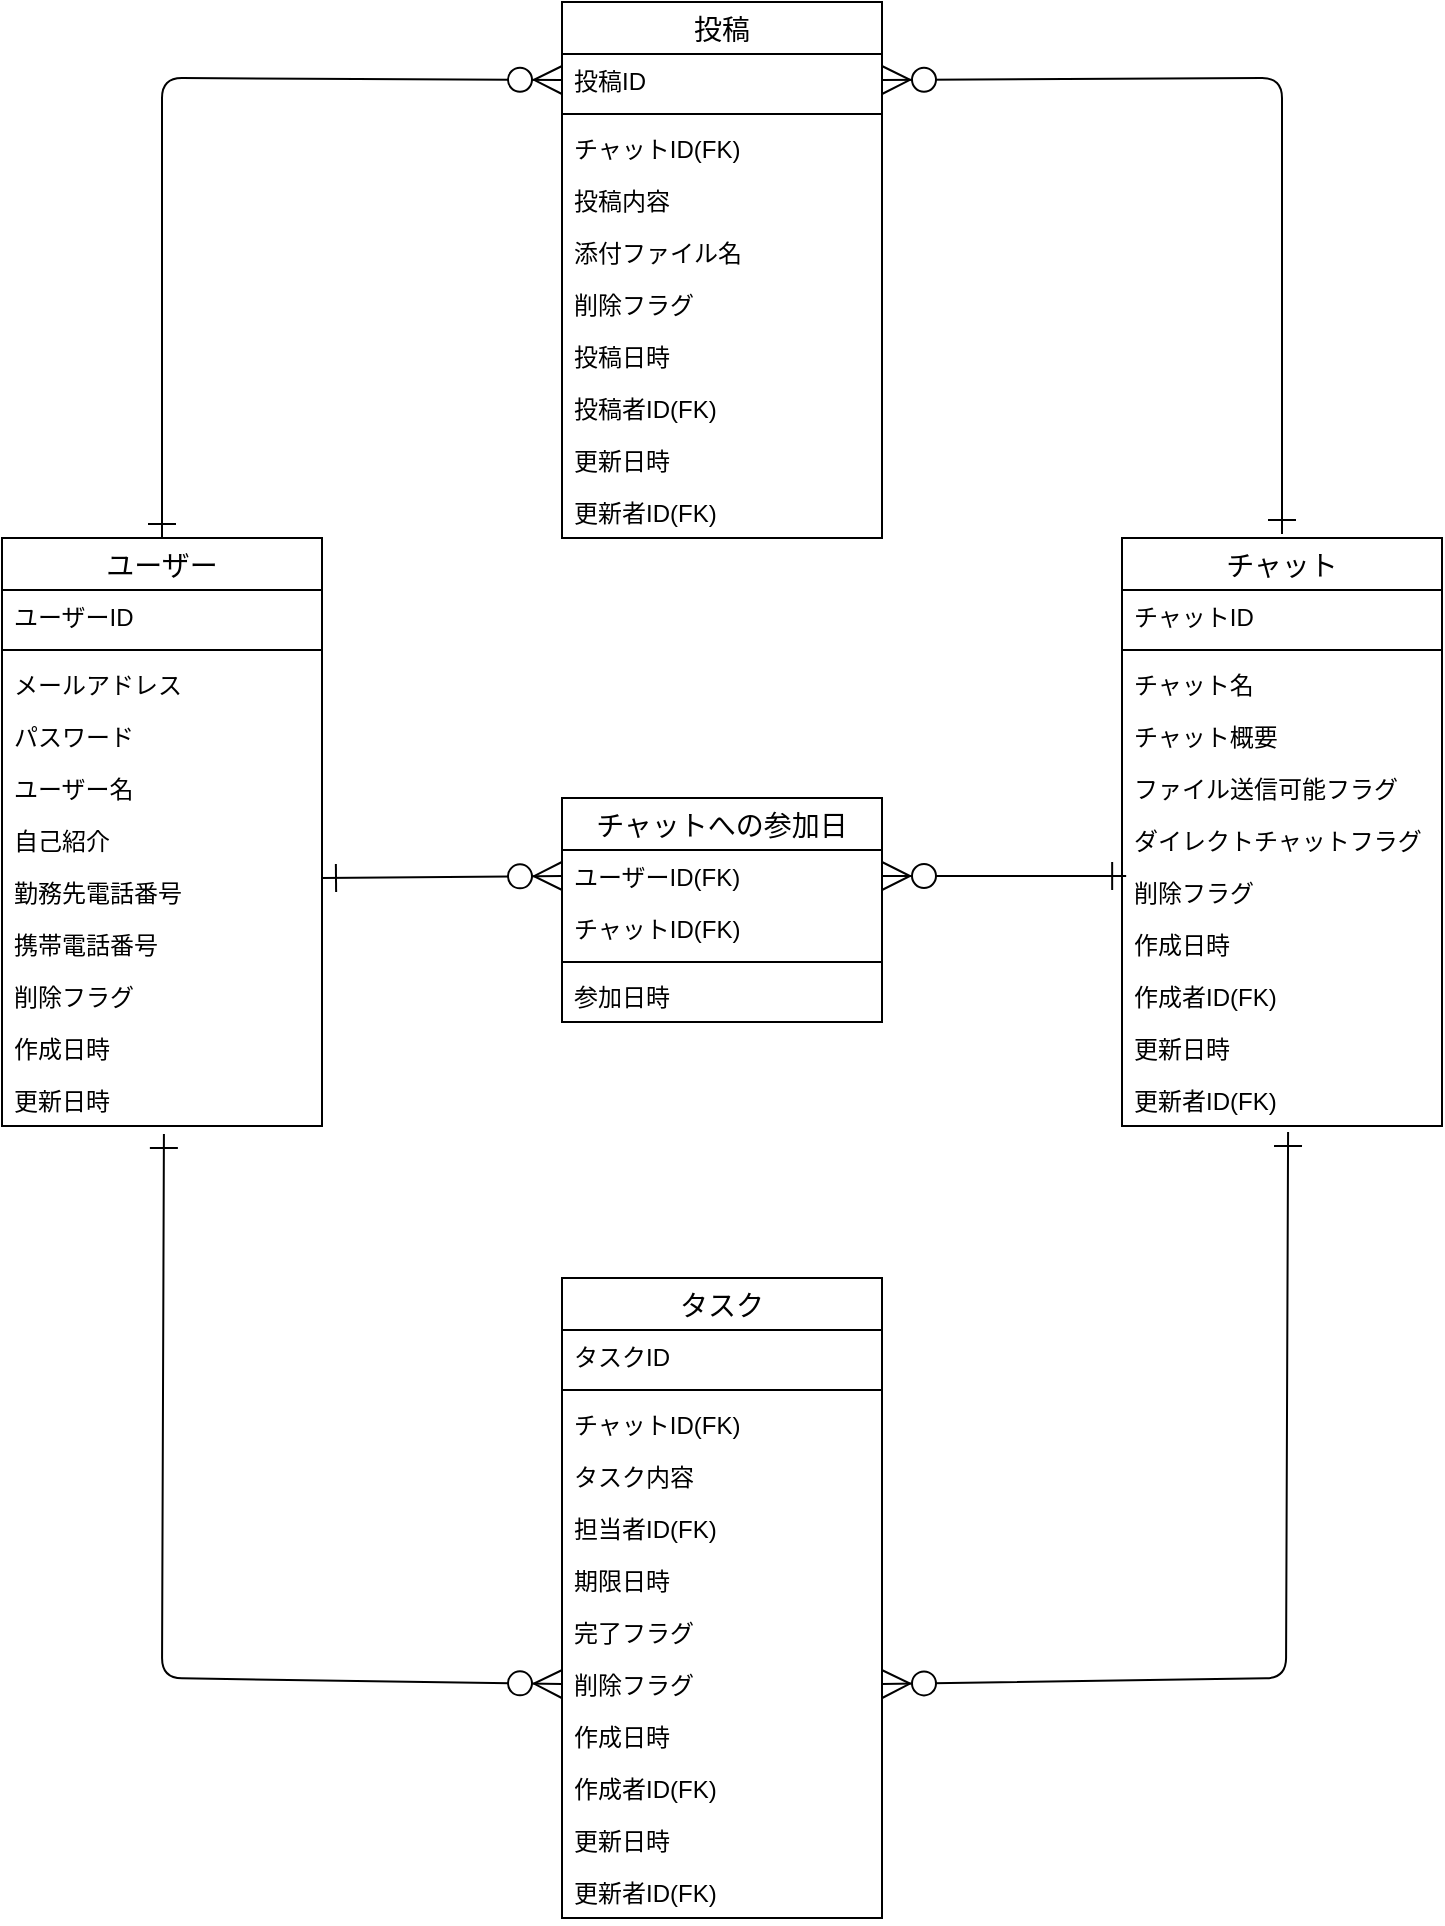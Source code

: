 <mxfile version="13.1.3">
    <diagram id="6hGFLwfOUW9BJ-s0fimq" name="Page-1">
        <mxGraphModel dx="1991" dy="1175" grid="1" gridSize="10" guides="1" tooltips="1" connect="1" arrows="1" fold="1" page="1" pageScale="1" pageWidth="827" pageHeight="1169" math="0" shadow="0">
            <root>
                <mxCell id="0"/>
                <mxCell id="1" parent="0"/>
                <mxCell id="71" value="" style="fontSize=12;html=1;endArrow=ERzeroToMany;endFill=1;startArrow=ERone;startFill=0;endSize=12;startSize=12;exitX=1;exitY=0.231;exitDx=0;exitDy=0;exitPerimeter=0;entryX=0;entryY=0.5;entryDx=0;entryDy=0;" parent="1" source="19" target="82" edge="1">
                    <mxGeometry width="100" height="100" relative="1" as="geometry">
                        <mxPoint x="450" y="561" as="sourcePoint"/>
                        <mxPoint x="260" y="559" as="targetPoint"/>
                    </mxGeometry>
                </mxCell>
                <mxCell id="29" value="チャット" style="swimlane;fontStyle=0;childLayout=stackLayout;horizontal=1;startSize=26;horizontalStack=0;resizeParent=1;resizeParentMax=0;resizeLast=0;collapsible=1;marginBottom=0;align=center;fontSize=14;" parent="1" vertex="1">
                    <mxGeometry x="560" y="390" width="160" height="294" as="geometry"/>
                </mxCell>
                <mxCell id="30" value="チャットID" style="text;strokeColor=none;fillColor=none;spacingLeft=4;spacingRight=4;overflow=hidden;rotatable=0;points=[[0,0.5],[1,0.5]];portConstraint=eastwest;fontSize=12;" parent="29" vertex="1">
                    <mxGeometry y="26" width="160" height="26" as="geometry"/>
                </mxCell>
                <mxCell id="31" value="" style="line;strokeWidth=1;fillColor=none;align=left;verticalAlign=middle;spacingTop=-1;spacingLeft=3;spacingRight=3;rotatable=0;labelPosition=right;points=[];portConstraint=eastwest;fontSize=12;" parent="29" vertex="1">
                    <mxGeometry y="52" width="160" height="8" as="geometry"/>
                </mxCell>
                <mxCell id="34" value="チャット名&#10;" style="text;strokeColor=none;fillColor=none;spacingLeft=4;spacingRight=4;overflow=hidden;rotatable=0;points=[[0,0.5],[1,0.5]];portConstraint=eastwest;fontSize=12;" parent="29" vertex="1">
                    <mxGeometry y="60" width="160" height="26" as="geometry"/>
                </mxCell>
                <mxCell id="32" value="チャット概要" style="text;strokeColor=none;fillColor=none;spacingLeft=4;spacingRight=4;overflow=hidden;rotatable=0;points=[[0,0.5],[1,0.5]];portConstraint=eastwest;fontSize=12;" parent="29" vertex="1">
                    <mxGeometry y="86" width="160" height="26" as="geometry"/>
                </mxCell>
                <mxCell id="33" value="ファイル送信可能フラグ" style="text;strokeColor=none;fillColor=none;spacingLeft=4;spacingRight=4;overflow=hidden;rotatable=0;points=[[0,0.5],[1,0.5]];portConstraint=eastwest;fontSize=12;" parent="29" vertex="1">
                    <mxGeometry y="112" width="160" height="26" as="geometry"/>
                </mxCell>
                <mxCell id="35" value="ダイレクトチャットフラグ" style="text;strokeColor=none;fillColor=none;spacingLeft=4;spacingRight=4;overflow=hidden;rotatable=0;points=[[0,0.5],[1,0.5]];portConstraint=eastwest;fontSize=12;" parent="29" vertex="1">
                    <mxGeometry y="138" width="160" height="26" as="geometry"/>
                </mxCell>
                <mxCell id="36" value="削除フラグ" style="text;strokeColor=none;fillColor=none;spacingLeft=4;spacingRight=4;overflow=hidden;rotatable=0;points=[[0,0.5],[1,0.5]];portConstraint=eastwest;fontSize=12;" parent="29" vertex="1">
                    <mxGeometry y="164" width="160" height="26" as="geometry"/>
                </mxCell>
                <mxCell id="39" value="作成日時" style="text;strokeColor=none;fillColor=none;spacingLeft=4;spacingRight=4;overflow=hidden;rotatable=0;points=[[0,0.5],[1,0.5]];portConstraint=eastwest;fontSize=12;" parent="29" vertex="1">
                    <mxGeometry y="190" width="160" height="26" as="geometry"/>
                </mxCell>
                <mxCell id="37" value="作成者ID(FK)" style="text;strokeColor=none;fillColor=none;spacingLeft=4;spacingRight=4;overflow=hidden;rotatable=0;points=[[0,0.5],[1,0.5]];portConstraint=eastwest;fontSize=12;" parent="29" vertex="1">
                    <mxGeometry y="216" width="160" height="26" as="geometry"/>
                </mxCell>
                <mxCell id="40" value="更新日時" style="text;strokeColor=none;fillColor=none;spacingLeft=4;spacingRight=4;overflow=hidden;rotatable=0;points=[[0,0.5],[1,0.5]];portConstraint=eastwest;fontSize=12;" parent="29" vertex="1">
                    <mxGeometry y="242" width="160" height="26" as="geometry"/>
                </mxCell>
                <mxCell id="41" value="更新者ID(FK)" style="text;strokeColor=none;fillColor=none;spacingLeft=4;spacingRight=4;overflow=hidden;rotatable=0;points=[[0,0.5],[1,0.5]];portConstraint=eastwest;fontSize=12;" parent="29" vertex="1">
                    <mxGeometry y="268" width="160" height="26" as="geometry"/>
                </mxCell>
                <mxCell id="73" value="" style="fontSize=12;html=1;endArrow=ERzeroToMany;endFill=1;startArrow=ERone;startFill=0;endSize=12;startSize=12;exitX=0.5;exitY=0;exitDx=0;exitDy=0;entryX=0;entryY=0.5;entryDx=0;entryDy=0;" parent="1" source="13" target="43" edge="1">
                    <mxGeometry width="100" height="100" relative="1" as="geometry">
                        <mxPoint x="330" y="331.016" as="sourcePoint"/>
                        <mxPoint x="240" y="162" as="targetPoint"/>
                        <Array as="points">
                            <mxPoint x="80" y="160"/>
                        </Array>
                    </mxGeometry>
                </mxCell>
                <mxCell id="74" value="" style="fontSize=12;html=1;endArrow=ERzeroToMany;endFill=1;startArrow=ERone;startFill=0;endSize=12;startSize=12;exitX=0.519;exitY=1.115;exitDx=0;exitDy=0;exitPerimeter=0;entryX=1;entryY=0.5;entryDx=0;entryDy=0;" parent="1" source="41" target="64" edge="1">
                    <mxGeometry width="100" height="100" relative="1" as="geometry">
                        <mxPoint x="642" y="730" as="sourcePoint"/>
                        <mxPoint x="480" y="962" as="targetPoint"/>
                        <Array as="points">
                            <mxPoint x="642" y="960"/>
                        </Array>
                    </mxGeometry>
                </mxCell>
                <mxCell id="76" value="" style="fontSize=12;html=1;endArrow=ERzeroToMany;endFill=1;startArrow=ERone;startFill=0;endSize=12;startSize=12;entryX=1;entryY=0.5;entryDx=0;entryDy=0;" parent="1" target="43" edge="1">
                    <mxGeometry width="100" height="100" relative="1" as="geometry">
                        <mxPoint x="640" y="388" as="sourcePoint"/>
                        <mxPoint x="460" y="160" as="targetPoint"/>
                        <Array as="points">
                            <mxPoint x="640" y="160"/>
                        </Array>
                    </mxGeometry>
                </mxCell>
                <mxCell id="93" value="" style="fontSize=12;html=1;endArrow=ERzeroToMany;endFill=1;startArrow=ERone;startFill=0;endSize=12;startSize=12;exitX=0.013;exitY=0.192;exitDx=0;exitDy=0;exitPerimeter=0;entryX=1;entryY=0.5;entryDx=0;entryDy=0;" parent="1" source="36" target="82" edge="1">
                    <mxGeometry width="100" height="100" relative="1" as="geometry">
                        <mxPoint x="450" y="561.006" as="sourcePoint"/>
                        <mxPoint x="460" y="559" as="targetPoint"/>
                    </mxGeometry>
                </mxCell>
                <mxCell id="81" value="チャットへの参加日" style="swimlane;fontStyle=0;childLayout=stackLayout;horizontal=1;startSize=26;horizontalStack=0;resizeParent=1;resizeParentMax=0;resizeLast=0;collapsible=1;marginBottom=0;align=center;fontSize=14;" parent="1" vertex="1">
                    <mxGeometry x="280" y="520" width="160" height="112" as="geometry">
                        <mxRectangle x="280" y="520" width="130" height="26" as="alternateBounds"/>
                    </mxGeometry>
                </mxCell>
                <mxCell id="82" value="ユーザーID(FK)" style="text;strokeColor=none;fillColor=none;spacingLeft=4;spacingRight=4;overflow=hidden;rotatable=0;points=[[0,0.5],[1,0.5]];portConstraint=eastwest;fontSize=12;" parent="81" vertex="1">
                    <mxGeometry y="26" width="160" height="26" as="geometry"/>
                </mxCell>
                <mxCell id="84" value="チャットID(FK)" style="text;strokeColor=none;fillColor=none;spacingLeft=4;spacingRight=4;overflow=hidden;rotatable=0;points=[[0,0.5],[1,0.5]];portConstraint=eastwest;fontSize=12;" parent="81" vertex="1">
                    <mxGeometry y="52" width="160" height="26" as="geometry"/>
                </mxCell>
                <mxCell id="94" value="" style="line;strokeWidth=1;fillColor=none;align=left;verticalAlign=middle;spacingTop=-1;spacingLeft=3;spacingRight=3;rotatable=0;labelPosition=right;points=[];portConstraint=eastwest;fontSize=12;" parent="81" vertex="1">
                    <mxGeometry y="78" width="160" height="8" as="geometry"/>
                </mxCell>
                <mxCell id="85" value="参加日時" style="text;strokeColor=none;fillColor=none;spacingLeft=4;spacingRight=4;overflow=hidden;rotatable=0;points=[[0,0.5],[1,0.5]];portConstraint=eastwest;fontSize=12;" parent="81" vertex="1">
                    <mxGeometry y="86" width="160" height="26" as="geometry"/>
                </mxCell>
                <mxCell id="13" value="ユーザー" style="swimlane;fontStyle=0;childLayout=stackLayout;horizontal=1;startSize=26;horizontalStack=0;resizeParent=1;resizeParentMax=0;resizeLast=0;collapsible=1;marginBottom=0;align=center;fontSize=14;" parent="1" vertex="1">
                    <mxGeometry y="390" width="160" height="294" as="geometry"/>
                </mxCell>
                <mxCell id="14" value="ユーザーID" style="text;strokeColor=none;fillColor=none;spacingLeft=4;spacingRight=4;overflow=hidden;rotatable=0;points=[[0,0.5],[1,0.5]];portConstraint=eastwest;fontSize=12;" parent="13" vertex="1">
                    <mxGeometry y="26" width="160" height="26" as="geometry"/>
                </mxCell>
                <mxCell id="24" value="" style="line;strokeWidth=1;fillColor=none;align=left;verticalAlign=middle;spacingTop=-1;spacingLeft=3;spacingRight=3;rotatable=0;labelPosition=right;points=[];portConstraint=eastwest;fontSize=12;" parent="13" vertex="1">
                    <mxGeometry y="52" width="160" height="8" as="geometry"/>
                </mxCell>
                <mxCell id="15" value="メールアドレス" style="text;strokeColor=none;fillColor=none;spacingLeft=4;spacingRight=4;overflow=hidden;rotatable=0;points=[[0,0.5],[1,0.5]];portConstraint=eastwest;fontSize=12;" parent="13" vertex="1">
                    <mxGeometry y="60" width="160" height="26" as="geometry"/>
                </mxCell>
                <mxCell id="16" value="パスワード" style="text;strokeColor=none;fillColor=none;spacingLeft=4;spacingRight=4;overflow=hidden;rotatable=0;points=[[0,0.5],[1,0.5]];portConstraint=eastwest;fontSize=12;" parent="13" vertex="1">
                    <mxGeometry y="86" width="160" height="26" as="geometry"/>
                </mxCell>
                <mxCell id="17" value="ユーザー名&#10;" style="text;strokeColor=none;fillColor=none;spacingLeft=4;spacingRight=4;overflow=hidden;rotatable=0;points=[[0,0.5],[1,0.5]];portConstraint=eastwest;fontSize=12;" parent="13" vertex="1">
                    <mxGeometry y="112" width="160" height="26" as="geometry"/>
                </mxCell>
                <mxCell id="18" value="自己紹介" style="text;strokeColor=none;fillColor=none;spacingLeft=4;spacingRight=4;overflow=hidden;rotatable=0;points=[[0,0.5],[1,0.5]];portConstraint=eastwest;fontSize=12;" parent="13" vertex="1">
                    <mxGeometry y="138" width="160" height="26" as="geometry"/>
                </mxCell>
                <mxCell id="19" value="勤務先電話番号" style="text;strokeColor=none;fillColor=none;spacingLeft=4;spacingRight=4;overflow=hidden;rotatable=0;points=[[0,0.5],[1,0.5]];portConstraint=eastwest;fontSize=12;" parent="13" vertex="1">
                    <mxGeometry y="164" width="160" height="26" as="geometry"/>
                </mxCell>
                <mxCell id="20" value="携帯電話番号" style="text;strokeColor=none;fillColor=none;spacingLeft=4;spacingRight=4;overflow=hidden;rotatable=0;points=[[0,0.5],[1,0.5]];portConstraint=eastwest;fontSize=12;" parent="13" vertex="1">
                    <mxGeometry y="190" width="160" height="26" as="geometry"/>
                </mxCell>
                <mxCell id="22" value="削除フラグ" style="text;strokeColor=none;fillColor=none;spacingLeft=4;spacingRight=4;overflow=hidden;rotatable=0;points=[[0,0.5],[1,0.5]];portConstraint=eastwest;fontSize=12;" parent="13" vertex="1">
                    <mxGeometry y="216" width="160" height="26" as="geometry"/>
                </mxCell>
                <mxCell id="23" value="作成日時" style="text;strokeColor=none;fillColor=none;spacingLeft=4;spacingRight=4;overflow=hidden;rotatable=0;points=[[0,0.5],[1,0.5]];portConstraint=eastwest;fontSize=12;" parent="13" vertex="1">
                    <mxGeometry y="242" width="160" height="26" as="geometry"/>
                </mxCell>
                <mxCell id="21" value="更新日時" style="text;strokeColor=none;fillColor=none;spacingLeft=4;spacingRight=4;overflow=hidden;rotatable=0;points=[[0,0.5],[1,0.5]];portConstraint=eastwest;fontSize=12;" parent="13" vertex="1">
                    <mxGeometry y="268" width="160" height="26" as="geometry"/>
                </mxCell>
                <mxCell id="99" value="" style="fontSize=12;html=1;endArrow=ERzeroToMany;endFill=1;startArrow=ERone;startFill=0;endSize=12;startSize=12;exitX=0.506;exitY=1.154;exitDx=0;exitDy=0;exitPerimeter=0;entryX=0;entryY=0.5;entryDx=0;entryDy=0;" parent="1" source="21" target="64" edge="1">
                    <mxGeometry width="100" height="100" relative="1" as="geometry">
                        <mxPoint x="198.08" y="684.004" as="sourcePoint"/>
                        <mxPoint x="240" y="963" as="targetPoint"/>
                        <Array as="points">
                            <mxPoint x="80" y="960"/>
                        </Array>
                    </mxGeometry>
                </mxCell>
                <mxCell id="42" value="投稿" style="swimlane;fontStyle=0;childLayout=stackLayout;horizontal=1;startSize=26;horizontalStack=0;resizeParent=1;resizeParentMax=0;resizeLast=0;collapsible=1;marginBottom=0;align=center;fontSize=14;" parent="1" vertex="1">
                    <mxGeometry x="280" y="122" width="160" height="268" as="geometry"/>
                </mxCell>
                <mxCell id="43" value="投稿ID" style="text;strokeColor=none;fillColor=none;spacingLeft=4;spacingRight=4;overflow=hidden;rotatable=0;points=[[0,0.5],[1,0.5]];portConstraint=eastwest;fontSize=12;" parent="42" vertex="1">
                    <mxGeometry y="26" width="160" height="26" as="geometry"/>
                </mxCell>
                <mxCell id="44" value="" style="line;strokeWidth=1;fillColor=none;align=left;verticalAlign=middle;spacingTop=-1;spacingLeft=3;spacingRight=3;rotatable=0;labelPosition=right;points=[];portConstraint=eastwest;fontSize=12;" parent="42" vertex="1">
                    <mxGeometry y="52" width="160" height="8" as="geometry"/>
                </mxCell>
                <mxCell id="45" value="チャットID(FK)" style="text;strokeColor=none;fillColor=none;spacingLeft=4;spacingRight=4;overflow=hidden;rotatable=0;points=[[0,0.5],[1,0.5]];portConstraint=eastwest;fontSize=12;" parent="42" vertex="1">
                    <mxGeometry y="60" width="160" height="26" as="geometry"/>
                </mxCell>
                <mxCell id="95" value="投稿内容" style="text;strokeColor=none;fillColor=none;spacingLeft=4;spacingRight=4;overflow=hidden;rotatable=0;points=[[0,0.5],[1,0.5]];portConstraint=eastwest;fontSize=12;" parent="42" vertex="1">
                    <mxGeometry y="86" width="160" height="26" as="geometry"/>
                </mxCell>
                <mxCell id="46" value="添付ファイル名" style="text;strokeColor=none;fillColor=none;spacingLeft=4;spacingRight=4;overflow=hidden;rotatable=0;points=[[0,0.5],[1,0.5]];portConstraint=eastwest;fontSize=12;" parent="42" vertex="1">
                    <mxGeometry y="112" width="160" height="26" as="geometry"/>
                </mxCell>
                <mxCell id="51" value="削除フラグ" style="text;strokeColor=none;fillColor=none;spacingLeft=4;spacingRight=4;overflow=hidden;rotatable=0;points=[[0,0.5],[1,0.5]];portConstraint=eastwest;fontSize=12;" parent="42" vertex="1">
                    <mxGeometry y="138" width="160" height="26" as="geometry"/>
                </mxCell>
                <mxCell id="52" value="投稿日時" style="text;strokeColor=none;fillColor=none;spacingLeft=4;spacingRight=4;overflow=hidden;rotatable=0;points=[[0,0.5],[1,0.5]];portConstraint=eastwest;fontSize=12;" parent="42" vertex="1">
                    <mxGeometry y="164" width="160" height="26" as="geometry"/>
                </mxCell>
                <mxCell id="49" value="投稿者ID(FK)" style="text;strokeColor=none;fillColor=none;spacingLeft=4;spacingRight=4;overflow=hidden;rotatable=0;points=[[0,0.5],[1,0.5]];portConstraint=eastwest;fontSize=12;" parent="42" vertex="1">
                    <mxGeometry y="190" width="160" height="26" as="geometry"/>
                </mxCell>
                <mxCell id="53" value="更新日時" style="text;strokeColor=none;fillColor=none;spacingLeft=4;spacingRight=4;overflow=hidden;rotatable=0;points=[[0,0.5],[1,0.5]];portConstraint=eastwest;fontSize=12;" parent="42" vertex="1">
                    <mxGeometry y="216" width="160" height="26" as="geometry"/>
                </mxCell>
                <mxCell id="50" value="更新者ID(FK)" style="text;strokeColor=none;fillColor=none;spacingLeft=4;spacingRight=4;overflow=hidden;rotatable=0;points=[[0,0.5],[1,0.5]];portConstraint=eastwest;fontSize=12;" parent="42" vertex="1">
                    <mxGeometry y="242" width="160" height="26" as="geometry"/>
                </mxCell>
                <mxCell id="54" value="タスク" style="swimlane;fontStyle=0;childLayout=stackLayout;horizontal=1;startSize=26;horizontalStack=0;resizeParent=1;resizeParentMax=0;resizeLast=0;collapsible=1;marginBottom=0;align=center;fontSize=14;" parent="1" vertex="1">
                    <mxGeometry x="280" y="760" width="160" height="320" as="geometry"/>
                </mxCell>
                <mxCell id="55" value="タスクID" style="text;strokeColor=none;fillColor=none;spacingLeft=4;spacingRight=4;overflow=hidden;rotatable=0;points=[[0,0.5],[1,0.5]];portConstraint=eastwest;fontSize=12;" parent="54" vertex="1">
                    <mxGeometry y="26" width="160" height="26" as="geometry"/>
                </mxCell>
                <mxCell id="56" value="" style="line;strokeWidth=1;fillColor=none;align=left;verticalAlign=middle;spacingTop=-1;spacingLeft=3;spacingRight=3;rotatable=0;labelPosition=right;points=[];portConstraint=eastwest;fontSize=12;" parent="54" vertex="1">
                    <mxGeometry y="52" width="160" height="8" as="geometry"/>
                </mxCell>
                <mxCell id="97" value="チャットID(FK)" style="text;strokeColor=none;fillColor=none;spacingLeft=4;spacingRight=4;overflow=hidden;rotatable=0;points=[[0,0.5],[1,0.5]];portConstraint=eastwest;fontSize=12;" parent="54" vertex="1">
                    <mxGeometry y="60" width="160" height="26" as="geometry"/>
                </mxCell>
                <mxCell id="57" value="タスク内容" style="text;strokeColor=none;fillColor=none;spacingLeft=4;spacingRight=4;overflow=hidden;rotatable=0;points=[[0,0.5],[1,0.5]];portConstraint=eastwest;fontSize=12;" parent="54" vertex="1">
                    <mxGeometry y="86" width="160" height="26" as="geometry"/>
                </mxCell>
                <mxCell id="58" value="担当者ID(FK)" style="text;strokeColor=none;fillColor=none;spacingLeft=4;spacingRight=4;overflow=hidden;rotatable=0;points=[[0,0.5],[1,0.5]];portConstraint=eastwest;fontSize=12;" parent="54" vertex="1">
                    <mxGeometry y="112" width="160" height="26" as="geometry"/>
                </mxCell>
                <mxCell id="59" value="期限日時" style="text;strokeColor=none;fillColor=none;spacingLeft=4;spacingRight=4;overflow=hidden;rotatable=0;points=[[0,0.5],[1,0.5]];portConstraint=eastwest;fontSize=12;" parent="54" vertex="1">
                    <mxGeometry y="138" width="160" height="26" as="geometry"/>
                </mxCell>
                <mxCell id="65" value="完了フラグ" style="text;strokeColor=none;fillColor=none;spacingLeft=4;spacingRight=4;overflow=hidden;rotatable=0;points=[[0,0.5],[1,0.5]];portConstraint=eastwest;fontSize=12;" parent="54" vertex="1">
                    <mxGeometry y="164" width="160" height="26" as="geometry"/>
                </mxCell>
                <mxCell id="64" value="削除フラグ" style="text;strokeColor=none;fillColor=none;spacingLeft=4;spacingRight=4;overflow=hidden;rotatable=0;points=[[0,0.5],[1,0.5]];portConstraint=eastwest;fontSize=12;" parent="54" vertex="1">
                    <mxGeometry y="190" width="160" height="26" as="geometry"/>
                </mxCell>
                <mxCell id="60" value="作成日時" style="text;strokeColor=none;fillColor=none;spacingLeft=4;spacingRight=4;overflow=hidden;rotatable=0;points=[[0,0.5],[1,0.5]];portConstraint=eastwest;fontSize=12;" parent="54" vertex="1">
                    <mxGeometry y="216" width="160" height="26" as="geometry"/>
                </mxCell>
                <mxCell id="61" value="作成者ID(FK)&#10;" style="text;strokeColor=none;fillColor=none;spacingLeft=4;spacingRight=4;overflow=hidden;rotatable=0;points=[[0,0.5],[1,0.5]];portConstraint=eastwest;fontSize=12;" parent="54" vertex="1">
                    <mxGeometry y="242" width="160" height="26" as="geometry"/>
                </mxCell>
                <mxCell id="62" value="更新日時" style="text;strokeColor=none;fillColor=none;spacingLeft=4;spacingRight=4;overflow=hidden;rotatable=0;points=[[0,0.5],[1,0.5]];portConstraint=eastwest;fontSize=12;" parent="54" vertex="1">
                    <mxGeometry y="268" width="160" height="26" as="geometry"/>
                </mxCell>
                <mxCell id="63" value="更新者ID(FK)" style="text;strokeColor=none;fillColor=none;spacingLeft=4;spacingRight=4;overflow=hidden;rotatable=0;points=[[0,0.5],[1,0.5]];portConstraint=eastwest;fontSize=12;" parent="54" vertex="1">
                    <mxGeometry y="294" width="160" height="26" as="geometry"/>
                </mxCell>
            </root>
        </mxGraphModel>
    </diagram>
</mxfile>